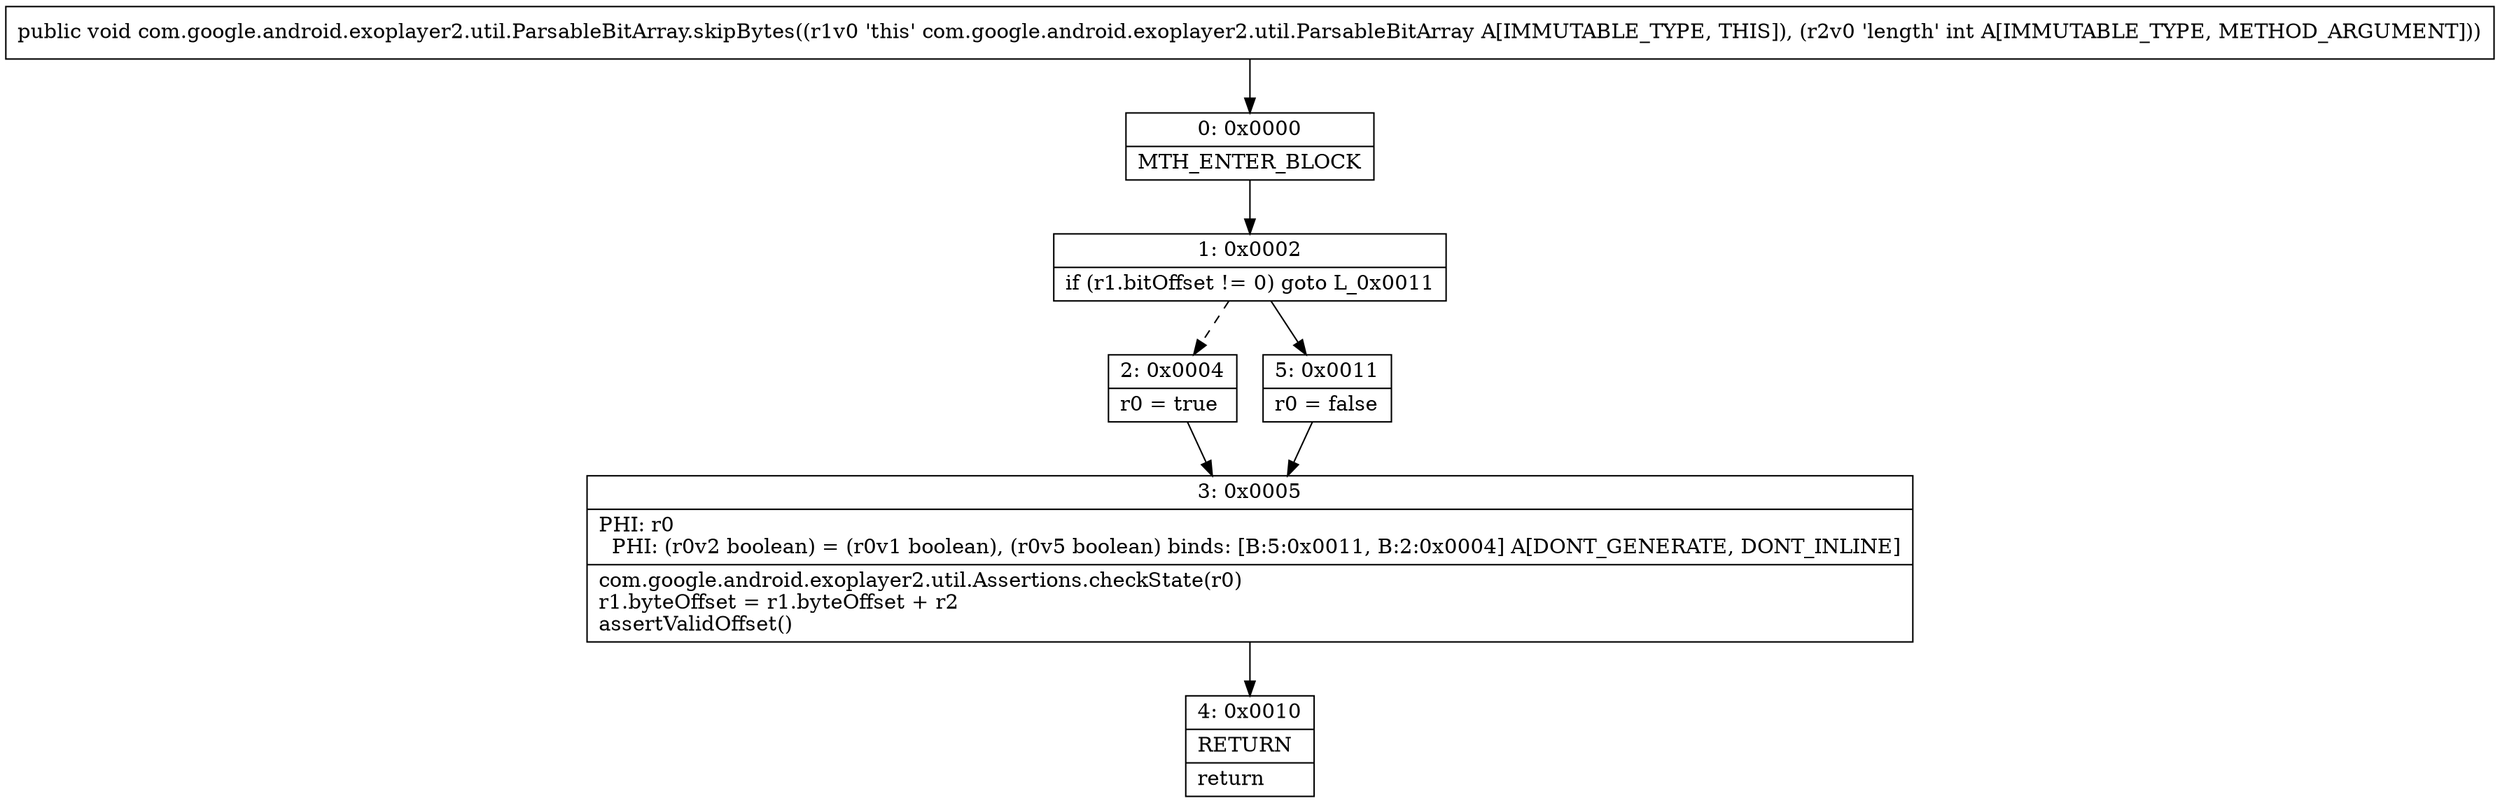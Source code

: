 digraph "CFG forcom.google.android.exoplayer2.util.ParsableBitArray.skipBytes(I)V" {
Node_0 [shape=record,label="{0\:\ 0x0000|MTH_ENTER_BLOCK\l}"];
Node_1 [shape=record,label="{1\:\ 0x0002|if (r1.bitOffset != 0) goto L_0x0011\l}"];
Node_2 [shape=record,label="{2\:\ 0x0004|r0 = true\l}"];
Node_3 [shape=record,label="{3\:\ 0x0005|PHI: r0 \l  PHI: (r0v2 boolean) = (r0v1 boolean), (r0v5 boolean) binds: [B:5:0x0011, B:2:0x0004] A[DONT_GENERATE, DONT_INLINE]\l|com.google.android.exoplayer2.util.Assertions.checkState(r0)\lr1.byteOffset = r1.byteOffset + r2\lassertValidOffset()\l}"];
Node_4 [shape=record,label="{4\:\ 0x0010|RETURN\l|return\l}"];
Node_5 [shape=record,label="{5\:\ 0x0011|r0 = false\l}"];
MethodNode[shape=record,label="{public void com.google.android.exoplayer2.util.ParsableBitArray.skipBytes((r1v0 'this' com.google.android.exoplayer2.util.ParsableBitArray A[IMMUTABLE_TYPE, THIS]), (r2v0 'length' int A[IMMUTABLE_TYPE, METHOD_ARGUMENT])) }"];
MethodNode -> Node_0;
Node_0 -> Node_1;
Node_1 -> Node_2[style=dashed];
Node_1 -> Node_5;
Node_2 -> Node_3;
Node_3 -> Node_4;
Node_5 -> Node_3;
}

